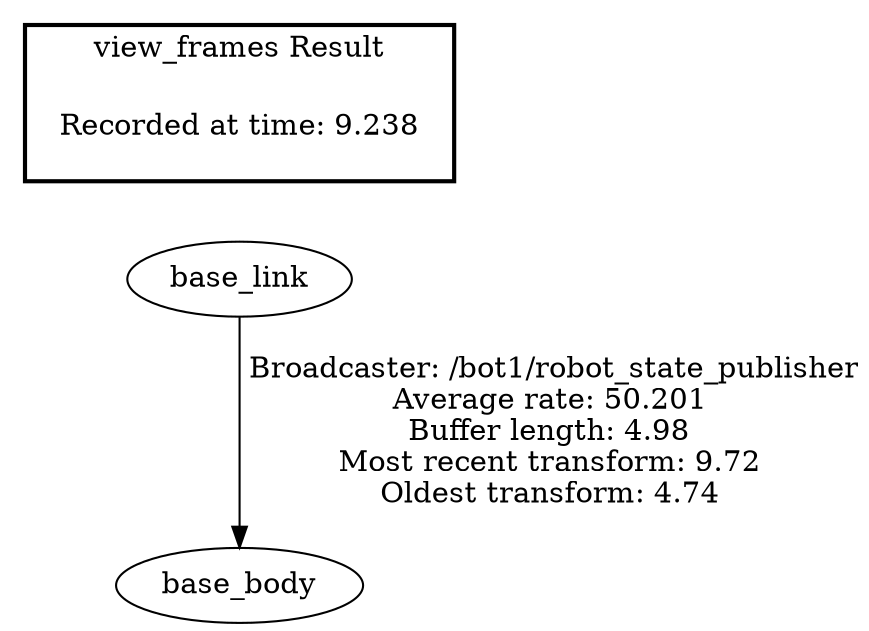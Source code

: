 digraph G {
"base_link" -> "base_body"[label=" Broadcaster: /bot1/robot_state_publisher\nAverage rate: 50.201\nBuffer length: 4.98\nMost recent transform: 9.72\nOldest transform: 4.74\n"];
edge [style=invis];
 subgraph cluster_legend { style=bold; color=black; label ="view_frames Result";
"Recorded at time: 9.238"[ shape=plaintext ] ;
}->"base_link";
}